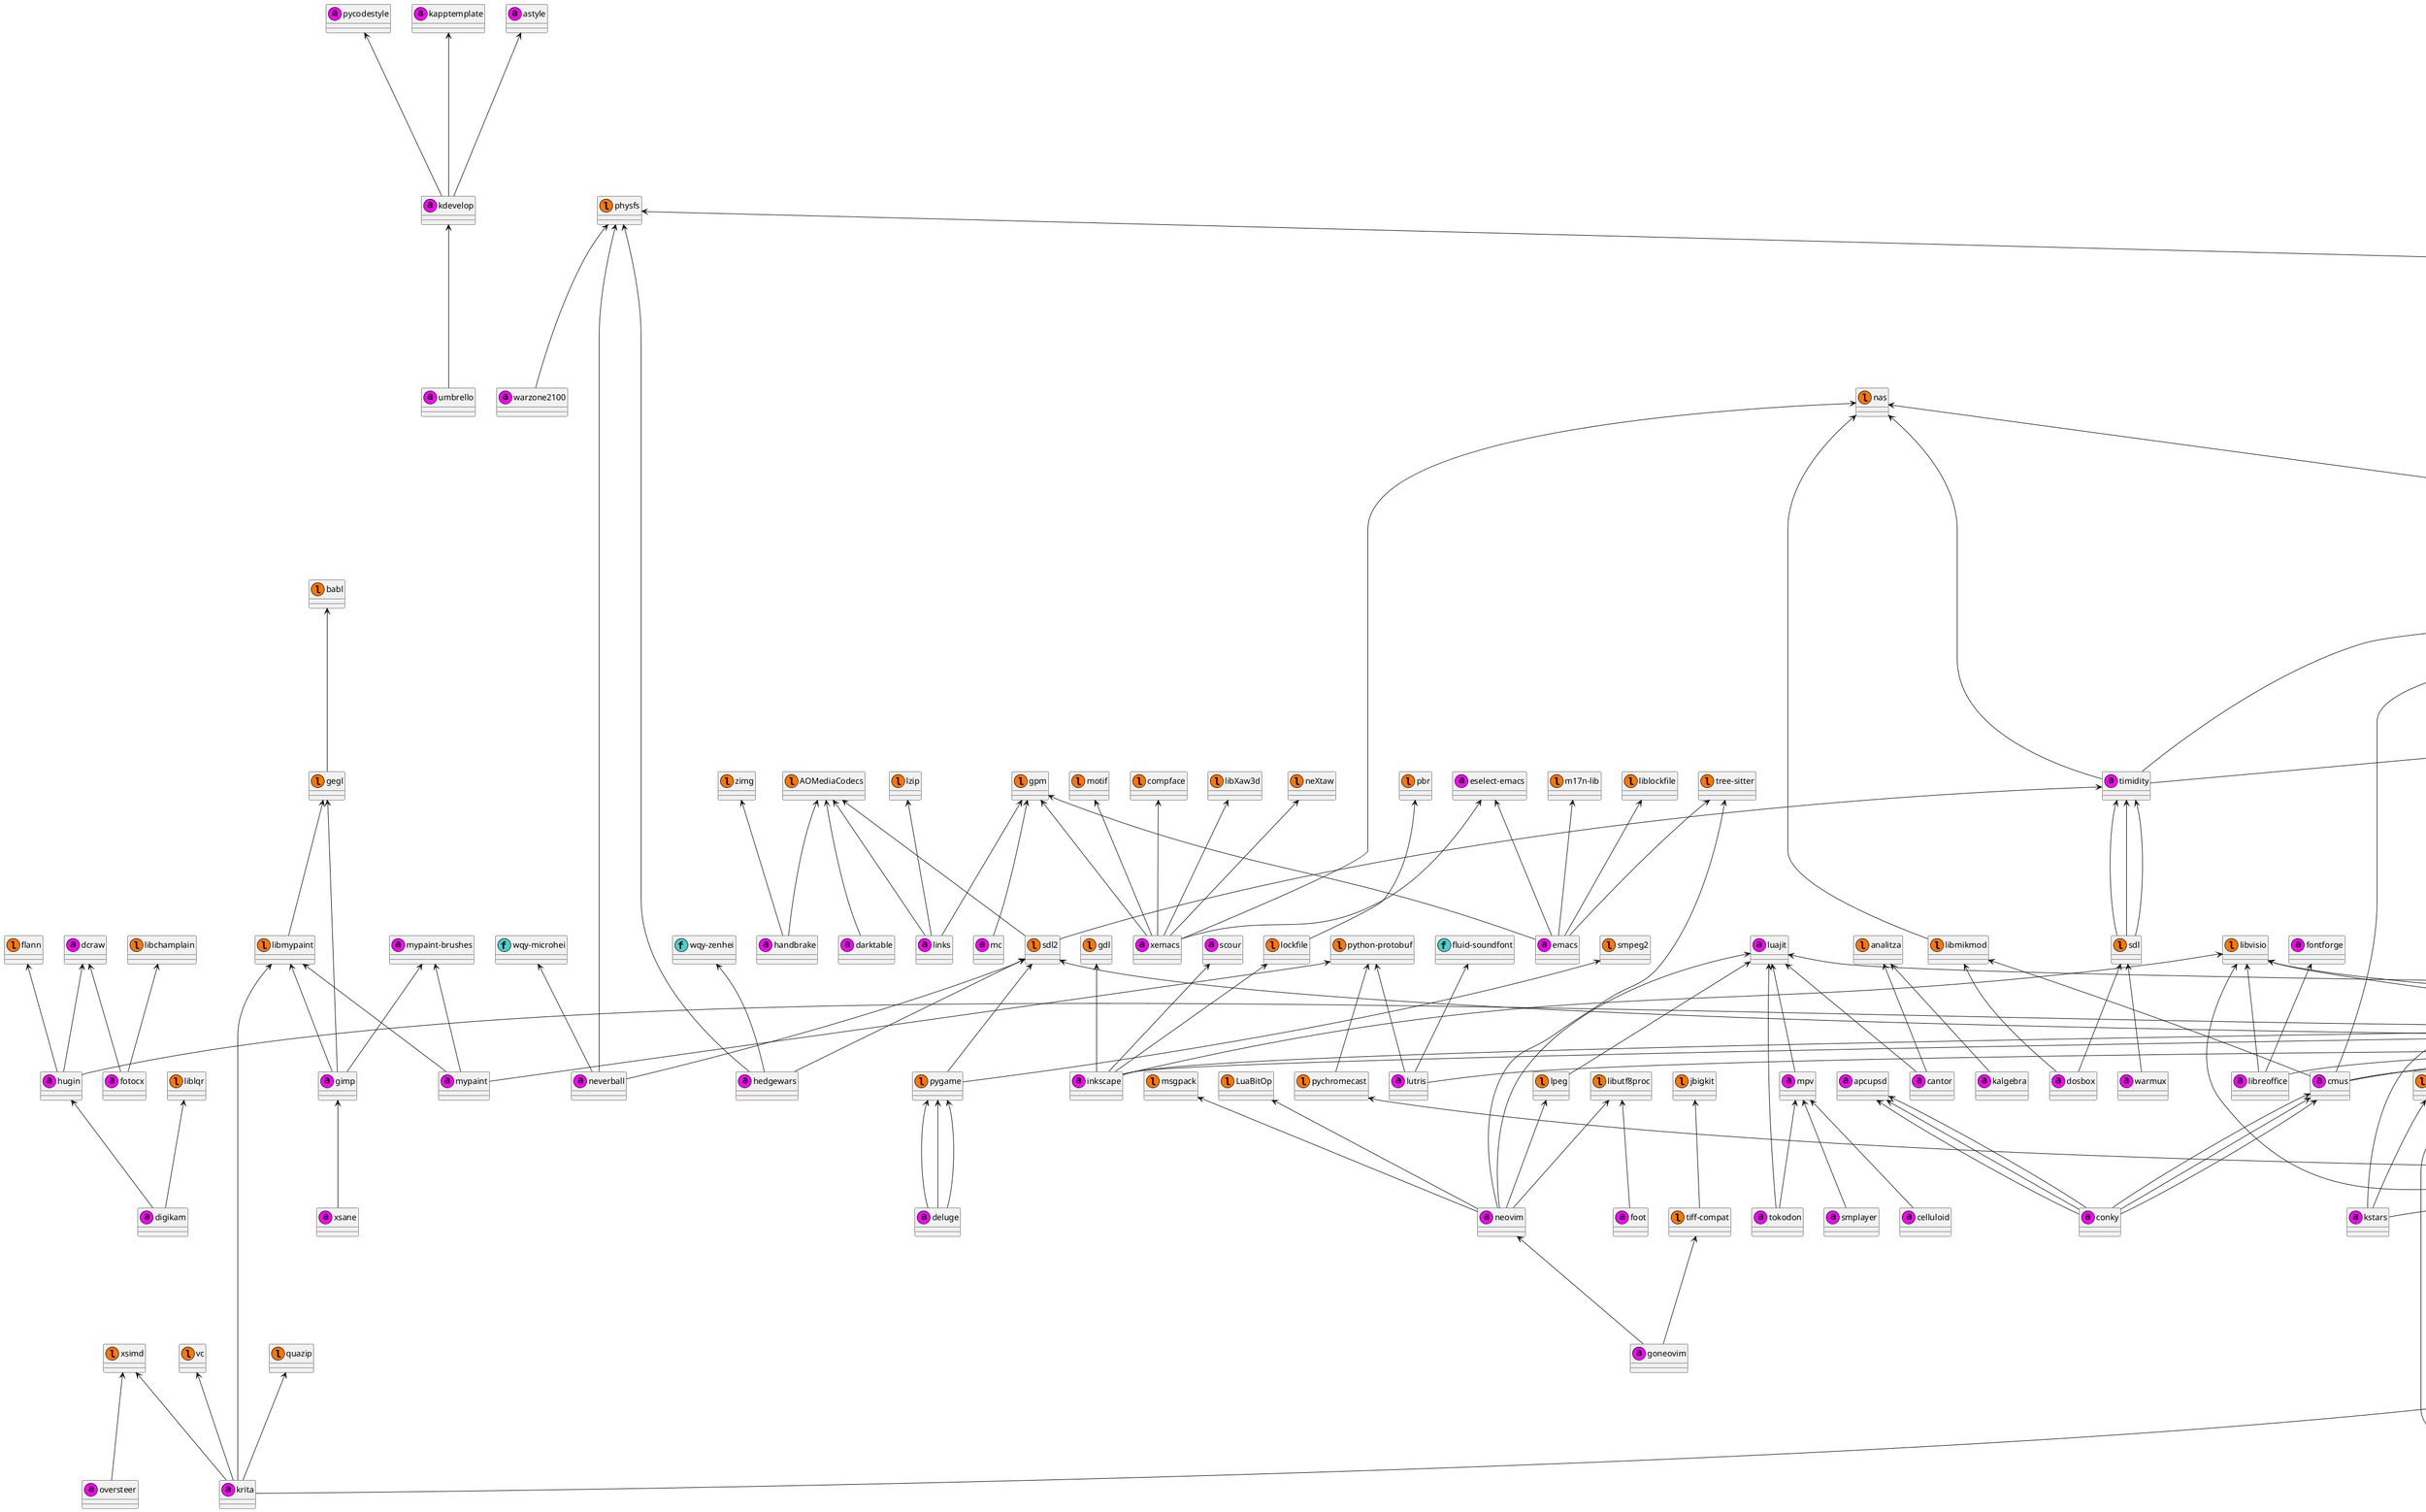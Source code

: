 @startuml

entity "loopup" as utils/loopup << (u,#4B0082) >> {

}
entity "cascadia-code" as fonts/cascadia-code << (f,#48D1CC) >> {

}
entity "fontawesome" as fonts/fontawesome << (f,#48D1CC) >> {

}
entity "font-cursor-misc" as fonts/font-cursor-misc << (f,#48D1CC) >> {

}
entity "inconsolata" as fonts/inconsolata << (f,#48D1CC) >> {

}
entity "inconsolata-hellenic" as fonts/inconsolata-hellenic << (f,#48D1CC) >> {

}
entity "jetbrains-mono" as fonts/jetbrains-mono << (f,#48D1CC) >> {

}
entity "noto-cjk" as fonts/noto-cjk << (f,#48D1CC) >> {

}
entity "noto-extra" as fonts/noto-extra << (f,#48D1CC) >> {

}
entity "roboto" as fonts/roboto << (f,#48D1CC) >> {

}
entity "robotomono" as fonts/robotomono << (f,#48D1CC) >> {

}
entity "robotoslab" as fonts/robotoslab << (f,#48D1CC) >> {

}
entity "stix-fonts" as fonts/stix-fonts << (f,#48D1CC) >> {

}
entity "texcm-ttf" as fonts/texcm-ttf << (f,#48D1CC) >> {

}
entity "wqy-zenhei" as fonts/wqy-zenhei << (f,#48D1CC) >> {

}
entity "wqy-microhei" as fonts/wqy-microhei << (f,#48D1CC) >> {

}
entity "fluid-soundfont" as fonts/fluid-soundfont << (f,#48D1CC) >> {

}
entity "analitza" as libs/analitza << (l,#FF7700) >> {

}
entity "AOMediaCodecs" as libs/AOMediaCodecs << (l,#FF7700) >> {

}
entity "argtable" as libs/argtable << (l,#FF7700) >> {

}
entity "asio" as libs/asio << (l,#FF7700) >> {

}
entity "aubio" as libs/aubio << (l,#FF7700) >> {

}
entity "babl" as libs/babl << (l,#FF7700) >> {

}
entity "beautifulsoup4" as libs/beautifulsoup4 << (l,#FF7700) >> {

}
entity "breeze-plymouth" as libs/breeze-plymouth << (l,#FF7700) >> {

}
entity "c-blosc" as libs/c-blosc << (l,#FF7700) >> {

}
entity "cfitsio" as libs/cfitsio << (l,#FF7700) >> {

}
entity "chrome-binary-plugins" as libs/chrome-binary-plugins << (l,#FF7700) >> {

}
entity "colorama" as libs/colorama << (l,#FF7700) >> {

}
entity "compface" as libs/compface << (l,#FF7700) >> {

}
entity "cpp-httplib" as libs/cpp-httplib << (l,#FF7700) >> {

}
entity "css-parser" as libs/css-parser << (l,#FF7700) >> {

}
entity "cssselect" as libs/cssselect << (l,#FF7700) >> {

}
entity "feedparser" as libs/feedparser << (l,#FF7700) >> {

}
entity "flann" as libs/flann << (l,#FF7700) >> {

}
entity "fltk" as libs/fltk << (l,#FF7700) >> {

}
entity "freeimage" as libs/freeimage << (l,#FF7700) >> {

}
entity "freeradius-client" as apps/freeradius-client << (a,#FF00FF) >> {

}
entity "ftgl" as libs/ftgl << (l,#FF7700) >> {

}
entity "game-music-emu" as libs/game-music-emu << (l,#FF7700) >> {

}
entity "gavl" as libs/gavl << (l,#FF7700) >> {

}
entity "girara" as libs/girara << (l,#FF7700) >> {

}
entity "gdl" as libs/gdl << (l,#FF7700) >> {

}
entity "gl2ps" as libs/gl2ps << (l,#FF7700) >> {

}
entity "glfw" as libs/glfw << (l,#FF7700) >> {

}
entity "gmime-2" as libs/gmime-2 << (l,#FF7700) >> {

}
entity "goocanvas" as libs/goocanvas << (l,#FF7700) >> {

}
entity "gpm" as libs/gpm << (l,#FF7700) >> {

}
entity "gst-plugins-v4l2" as libs/gst-plugins-v4l2 << (l,#FF7700) >> {

}
entity "gtksourceviewmm" as libs/gtksourceviewmm << (l,#FF7700) >> {

}
entity "gts" as libs/gts << (l,#FF7700) >> {

}
entity "gupnp-igd" as libs/gupnp-igd << (l,#FF7700) >> {

}
entity "hidapi" as libs/hidapi << (l,#FF7700) >> {

}
entity "id3lib" as libs/id3lib << (l,#FF7700) >> {

}
entity "iniparser" as libs/iniparser << (l,#FF7700) >> {

}
entity "intel-mediasdk" as libs/intel-mediasdk << (l,#FF7700) >> {

}
entity "IO-Tty" as libs/IO-Tty << (l,#FF7700) >> {

}
entity "jbigkit" as libs/jbigkit << (l,#FF7700) >> {

}
entity "ladspa-sdk" as libs/ladspa-sdk << (l,#FF7700) >> {

}
entity "lasi" as libs/lasi << (l,#FF7700) >> {

}
entity "leptonica" as libs/leptonica << (l,#FF7700) >> {

}
entity "lib3ds" as libs/lib3ds << (l,#FF7700) >> {

}
entity "libbs2b" as libs/libbs2b << (l,#FF7700) >> {

}
entity "libcerf" as libs/libcerf << (l,#FF7700) >> {

}
entity "libchamplain" as libs/libchamplain << (l,#FF7700) >> {

}
entity "libconfig" as libs/libconfig << (l,#FF7700) >> {

}
entity "libdiscid" as libs/libdiscid << (l,#FF7700) >> {

}
entity "libdispatch" as libs/libdispatch << (l,#FF7700) >> {

}
entity "libdvdcss" as libs/libdvdcss << (l,#FF7700) >> {

}
entity "libebur128" as libs/libebur128 << (l,#FF7700) >> {

}
entity "libemf" as libs/libemf << (l,#FF7700) >> {

}
entity "libfame" as libs/libfame << (l,#FF7700) >> {

}
entity "libgii" as libs/libgii << (l,#FF7700) >> {

}
entity "libglade" as libs/libglade << (l,#FF7700) >> {

}
entity "glpk" as libs/glpk << (l,#FF7700) >> {

}
entity "libharu" as libs/libharu << (l,#FF7700) >> {

}
entity "libircclient" as libs/libircclient << (l,#FF7700) >> {

}
entity "libktorrent" as libs/libktorrent << (l,#FF7700) >> {

}
entity "liblo" as libs/liblo << (l,#FF7700) >> {

}
entity "liblockfile" as libs/liblockfile << (l,#FF7700) >> {

}
entity "liblqr" as libs/liblqr << (l,#FF7700) >> {

}
entity "libmirage" as libs/libmirage << (l,#FF7700) >> {

}
entity "libmp4v2" as libs/libmp4v2 << (l,#FF7700) >> {

}
entity "libntlm" as libs/libntlm << (l,#FF7700) >> {

}
entity "libopenmpt" as libs/libopenmpt << (l,#FF7700) >> {

}
entity "libopusenc" as libs/libopusenc << (l,#FF7700) >> {

}
entity "libprojectm" as libs/libprojectm << (l,#FF7700) >> {

}
entity "libsfml" as libs/libsfml << (l,#FF7700) >> {

}
entity "libshout" as libs/libshout << (l,#FF7700) >> {

}
entity "libsidplay" as libs/libsidplay << (l,#FF7700) >> {

}
entity "libsidplayfp" as libs/libsidplayfp << (l,#FF7700) >> {

}
entity "libsoundtouch" as libs/libsoundtouch << (l,#FF7700) >> {

}
entity "libsrtp" as libs/libsrtp << (l,#FF7700) >> {

}
entity "libutf8proc" as libs/libutf8proc << (l,#FF7700) >> {

}
entity "libvisio" as libs/libvisio << (l,#FF7700) >> {

}
entity "libXaw3d" as libs/libXaw3d << (l,#FF7700) >> {

}
entity "libxdg-basedir" as libs/libxdg-basedir << (l,#FF7700) >> {

}
entity "libzen" as libs/libzen << (l,#FF7700) >> {

}
entity "log4cplus" as libs/log4cplus << (l,#FF7700) >> {

}
entity "lrzsz" as libs/lrzsz << (l,#FF7700) >> {

}
entity "lttng-ust-2_12" as libs/lttng-ust-2_12 << (l,#FF7700) >> {

}
entity "LuaBitOp" as libs/LuaBitOp << (l,#FF7700) >> {

}
entity "lv2" as libs/lv2 << (l,#FF7700) >> {

}
entity "lzip" as libs/lzip << (l,#FF7700) >> {

}
entity "m17n-lib" as libs/m17n-lib << (l,#FF7700) >> {

}
entity "mac" as libs/mac << (l,#FF7700) >> {

}
entity "mathjax" as libs/mathjax << (l,#FF7700) >> {

}
entity "mbedtls" as libs/mbedtls << (l,#FF7700) >> {

}
entity "motif" as libs/motif << (l,#FF7700) >> {

}
entity "msgpack" as libs/msgpack << (l,#FF7700) >> {

}
entity "mxml" as libs/mxml << (l,#FF7700) >> {

}
entity "nas" as libs/nas << (l,#FF7700) >> {

}
entity "Net-SNMP" as libs/Net-SNMP << (l,#FF7700) >> {

}
entity "netifaces" as libs/netifaces << (l,#FF7700) >> {

}
entity "neXtaw" as libs/neXtaw << (l,#FF7700) >> {

}
entity "nlohmann_json" as libs/nlohmann_json << (l,#FF7700) >> {

}
entity "oniguruma" as libs/oniguruma << (l,#FF7700) >> {

}
entity "ossp-uuid" as libs/ossp-uuid << (l,#FF7700) >> {

}
entity "pbr" as libs/pbr << (l,#FF7700) >> {

}
entity "perl-Tk" as libs/perl-Tk << (l,#FF7700) >> {

}
entity "physfs" as libs/physfs << (l,#FF7700) >> {

}
entity "plotutils" as libs/plotutils << (l,#FF7700) >> {

}
entity "portsmf" as libs/portsmf << (l,#FF7700) >> {

}
entity "ptex" as libs/ptex << (l,#FF7700) >> {

}
entity "pynacl" as libs/pynacl << (l,#FF7700) >> {

}
entity "pyproject-hooks" as libs/pyproject-hooks << (l,#FF7700) >> {

}
entity "python-msgpack" as libs/python-msgpack << (l,#FF7700) >> {

}
entity "python-protobuf" as libs/python-protobuf << (l,#FF7700) >> {

}
entity "qcustomplot" as libs/qcustomplot << (l,#FF7700) >> {

}
entity "qscintilla" as libs/qscintilla << (l,#FF7700) >> {

}
entity "qtpy" as libs/qtpy << (l,#FF7700) >> {

}
entity "quazip" as libs/quazip << (l,#FF7700) >> {

}
entity "qxlsx" as libs/qxlsx << (l,#FF7700) >> {

}
entity "random2" as libs/random2 << (l,#FF7700) >> {

}
entity "rapidjson" as libs/rapidjson << (l,#FF7700) >> {

}
entity "regex" as libs/regex << (l,#FF7700) >> {

}
entity "reportlab" as libs/reportlab << (l,#FF7700) >> {

}
entity "rnnoise" as apps/rnnoise << (a,#FF00FF) >> {

}
entity "rtaudio" as libs/rtaudio << (l,#FF7700) >> {

}
entity "rtmidi" as libs/rtmidi << (l,#FF7700) >> {

}
entity "send2trash" as libs/send2trash << (l,#FF7700) >> {

}
entity "serd" as libs/serd << (l,#FF7700) >> {

}
entity "sgml-common" as libs/sgml-common << (l,#FF7700) >> {

}
entity "smpeg" as libs/smpeg << (l,#FF7700) >> {

}
entity "smpeg2" as libs/smpeg2 << (l,#FF7700) >> {

}
entity "Text-CSV" as libs/Text-CSV << (l,#FF7700) >> {

}
entity "tinyxml2" as libs/tinyxml2 << (l,#FF7700) >> {

}
entity "tree-sitter" as libs/tree-sitter << (l,#FF7700) >> {

}
entity "typing-extensions" as libs/typing-extensions << (l,#FF7700) >> {

}
entity "udis86" as libs/udis86 << (l,#FF7700) >> {

}
entity "uriparser" as libs/uriparser << (l,#FF7700) >> {

}
entity "uthash" as libs/uthash << (l,#FF7700) >> {

}
entity "utfcpp" as libs/utfcpp << (l,#FF7700) >> {

}
entity "vamp-plugin-sdk" as libs/vamp-plugin-sdk << (l,#FF7700) >> {

}
entity "vc" as libs/vc << (l,#FF7700) >> {

}
entity "vdf" as libs/vdf << (l,#FF7700) >> {

}
entity "websocketpp" as libs/websocketpp << (l,#FF7700) >> {

}
entity "wxGTK" as libs/wxGTK << (l,#FF7700) >> {

}
entity "wxGTK-3_0-gtk3" as libs/wxGTK-3_0-gtk3 << (l,#FF7700) >> {

}
entity "xsimd" as libs/xsimd << (l,#FF7700) >> {

}
entity "zimg" as libs/zimg << (l,#FF7700) >> {

}
entity "zita-convolver" as libs/zita-convolver << (l,#FF7700) >> {

}
entity "zstandard" as libs/zstandard << (l,#FF7700) >> {

}
entity "alacritty" as apps/alacritty << (a,#FF00FF) >> {

}
entity "alligator" as apps/alligator << (a,#FF00FF) >> {

}
entity "amberol" as apps/amberol << (a,#FF00FF) >> {

}
entity "android-tools" as apps/android-tools << (a,#FF00FF) >> {

}
entity "ant" as apps/ant << (a,#FF00FF) >> {

}
entity "astyle" as apps/astyle << (a,#FF00FF) >> {

}
entity "apcupsd" as apps/apcupsd << (a,#FF00FF) >> {

}
entity "argouml" as apps/argouml << (a,#FF00FF) >> {

}
entity "argyllcms" as apps/argyllcms << (a,#FF00FF) >> {

}
entity "atop" as apps/atop << (a,#FF00FF) >> {

}
entity "b5i2iso" as apps/b5i2iso << (a,#FF00FF) >> {

}
entity "badwolf" as apps/badwolf << (a,#FF00FF) >> {

}
entity "bashtop" as apps/bashtop << (a,#FF00FF) >> {

}
entity "bchunk" as apps/bchunk << (a,#FF00FF) >> {

}
entity "billardgl" as apps/billardgl << (a,#FF00FF) >> {

}
entity "bind-tools" as apps/bind-tools << (a,#FF00FF) >> {

}
entity "bin2iso" as apps/bin2iso << (a,#FF00FF) >> {

}
entity "bleachbit" as apps/bleachbit << (a,#FF00FF) >> {

}
entity "bluefish" as apps/bluefish << (a,#FF00FF) >> {

}
entity "bottom" as apps/bottom << (a,#FF00FF) >> {

}
entity "brasero" as apps/brasero << (a,#FF00FF) >> {

}
entity "brave" as apps/brave << (a,#FF00FF) >> {

}
entity "brother-dcp1610w-bin" as apps/brother-dcp1610w-bin << (a,#FF00FF) >> {

}
entity "brother-scan4-bin" as apps/brother-scan4-bin << (a,#FF00FF) >> {

}
entity "cartridges" as apps/cartridges << (a,#FF00FF) >> {

}
entity "ccd2iso" as apps/ccd2iso << (a,#FF00FF) >> {

}
entity "celestia" as apps/celestia << (a,#FF00FF) >> {

}
entity "clamav" as apps/clamav << (a,#FF00FF) >> {

}
entity "cmatrix" as apps/cmatrix << (a,#FF00FF) >> {

}
entity "colord-kde" as apps/colord-kde << (a,#FF00FF) >> {

}
entity "converseen" as apps/converseen << (a,#FF00FF) >> {

}
entity "cool-retro-term" as apps/cool-retro-term << (a,#FF00FF) >> {

}
entity "coquillo" as apps/coquillo << (a,#FF00FF) >> {

}
entity "cuetools" as apps/cuetools << (a,#FF00FF) >> {

}
entity "curses-hexedit" as apps/curses-hexedit << (a,#FF00FF) >> {

}
entity "dcraw" as apps/dcraw << (a,#FF00FF) >> {

}
entity "designer" as apps/designer << (a,#FF00FF) >> {

}
entity "diffpdf" as apps/diffpdf << (a,#FF00FF) >> {

}
entity "diffuse" as apps/diffuse << (a,#FF00FF) >> {

}
entity "distrobox" as apps/distrobox << (a,#FF00FF) >> {

}
entity "dolphin-plugins-git" as apps/dolphin-plugins-git << (a,#FF00FF) >> {

}
entity "dotnet-common" as apps/dotnet-common << (a,#FF00FF) >> {

}
entity "dotnet-runtime-nugets-8" as apps/dotnet-runtime-nugets-8 << (a,#FF00FF) >> {

}
entity "drawio-desktop-bin" as apps/drawio-desktop-bin << (a,#FF00FF) >> {

}
entity "dtach" as apps/dtach << (a,#FF00FF) >> {

}
entity "dvdauthor" as apps/dvdauthor << (a,#FF00FF) >> {

}
entity "edid-tools" as apps/edid-tools << (a,#FF00FF) >> {

}
entity "elisa" as apps/elisa << (a,#FF00FF) >> {

}
entity "Email-Outlook-Message" as apps/Email-Outlook-Message << (a,#FF00FF) >> {

}
entity "erlang" as apps/erlang << (a,#FF00FF) >> {

}
entity "epiphany" as apps/epiphany << (a,#FF00FF) >> {

}
entity "epson-inkjet-printer-escpr" as apps/epson-inkjet-printer-escpr << (a,#FF00FF) >> {

}
entity "epstool" as apps/epstool << (a,#FF00FF) >> {

}
entity "eselect-emacs" as apps/eselect-emacs << (a,#FF00FF) >> {

}
entity "ext4magic" as apps/ext4magic << (a,#FF00FF) >> {

}
entity "extundelete" as apps/extundelete << (a,#FF00FF) >> {

}
entity "ffmpeg-chromium" as libs/ffmpeg-chromium << (l,#FF7700) >> {

}
entity "ffmpegthumbs" as apps/ffmpegthumbs << (a,#FF00FF) >> {

}
entity "fig2dev" as apps/fig2dev << (a,#FF00FF) >> {

}
entity "filelight" as apps/filelight << (a,#FF00FF) >> {

}
entity "firejail" as apps/firejail << (a,#FF00FF) >> {

}
entity "fish" as apps/fish << (a,#FF00FF) >> {

}
entity "flam3" as apps/flam3 << (a,#FF00FF) >> {

}
entity "flameshot" as apps/flameshot << (a,#FF00FF) >> {

}
entity "foliate" as apps/foliate << (a,#FF00FF) >> {

}
entity "fontforge" as apps/fontforge << (a,#FF00FF) >> {

}
entity "foobillard" as apps/foobillard << (a,#FF00FF) >> {

}
entity "fooyin" as apps/fooyin << (a,#FF00FF) >> {

}
entity "fpc" as apps/fpc << (a,#FF00FF) >> {

}
entity "fping" as apps/fping << (a,#FF00FF) >> {

}
entity "fraqtive" as apps/fraqtive << (a,#FF00FF) >> {

}
entity "freeoffice" as apps/freeoffice << (a,#FF00FF) >> {

}
entity "galaxy" as apps/galaxy << (a,#FF00FF) >> {

}
entity "gaupol" as apps/gaupol << (a,#FF00FF) >> {

}
entity "geany" as apps/geany << (a,#FF00FF) >> {

}
entity "geeqie" as apps/geeqie << (a,#FF00FF) >> {

}
entity "ghostwriter" as apps/ghostwriter << (a,#FF00FF) >> {

}
entity "gitkraken" as apps/gitkraken << (a,#FF00FF) >> {

}
entity "gmtp" as apps/gmtp << (a,#FF00FF) >> {

}
entity "gnofract4d" as apps/gnofract4d << (a,#FF00FF) >> {

}
entity "gnome-shell-frippery" as apps/gnome-shell-frippery << (a,#FF00FF) >> {

}
entity "gnome-tweaks" as apps/gnome-tweaks << (a,#FF00FF) >> {

}
entity "gnumeric" as apps/gnumeric << (a,#FF00FF) >> {

}
entity "go" as apps/go << (a,#FF00FF) >> {

}
entity "google-chrome" as apps/google-chrome << (a,#FF00FF) >> {

}
entity "grub-btrfs" as apps/grub-btrfs << (a,#FF00FF) >> {

}
entity "gsmartcontrol" as apps/gsmartcontrol << (a,#FF00FF) >> {

}
entity "gtk-sunlight" as apps/gtk-sunlight << (a,#FF00FF) >> {

}
entity "gtkspell" as apps/gtkspell << (a,#FF00FF) >> {

}
entity "guvcview" as apps/guvcview << (a,#FF00FF) >> {

}
entity "hardinfo" as apps/hardinfo << (a,#FF00FF) >> {

}
entity "hddtemp" as apps/hddtemp << (a,#FF00FF) >> {

}
entity "htop" as apps/htop << (a,#FF00FF) >> {

}
entity "httrack" as apps/httrack << (a,#FF00FF) >> {

}
entity "hwinfo" as apps/hwinfo << (a,#FF00FF) >> {

}
entity "iat" as apps/iat << (a,#FF00FF) >> {

}
entity "i2c-tools" as apps/i2c-tools << (a,#FF00FF) >> {

}
entity "icoutils" as apps/icoutils << (a,#FF00FF) >> {

}
entity "imwheel" as apps/imwheel << (a,#FF00FF) >> {

}
entity "iptraf-ng" as apps/iptraf-ng << (a,#FF00FF) >> {

}
entity "joe" as apps/joe << (a,#FF00FF) >> {

}
entity "kapptemplate" as apps/kapptemplate << (a,#FF00FF) >> {

}
entity "kate" as apps/kate << (a,#FF00FF) >> {

}
entity "kcharselect" as apps/kcharselect << (a,#FF00FF) >> {

}
entity "kchmviewer" as apps/kchmviewer << (a,#FF00FF) >> {

}
entity "kcolorchooser" as apps/kcolorchooser << (a,#FF00FF) >> {

}
entity "kdiff3" as apps/kdiff3 << (a,#FF00FF) >> {

}
entity "kdocker" as apps/kdocker << (a,#FF00FF) >> {

}
entity "keepassxc" as apps/keepassxc << (a,#FF00FF) >> {

}
entity "kgpg" as apps/kgpg << (a,#FF00FF) >> {

}
entity "khronos" as apps/khronos << (a,#FF00FF) >> {

}
entity "kimagemapeditor" as apps/kimagemapeditor << (a,#FF00FF) >> {

}
entity "kompare" as apps/kompare << (a,#FF00FF) >> {

}
entity "konqueror" as apps/konqueror << (a,#FF00FF) >> {

}
entity "kooha" as apps/kooha << (a,#FF00FF) >> {

}
entity "kookbook" as apps/kookbook << (a,#FF00FF) >> {

}
entity "krfb" as apps/krfb << (a,#FF00FF) >> {

}
entity "krecorder" as apps/krecorder << (a,#FF00FF) >> {

}
entity "kruler" as apps/kruler << (a,#FF00FF) >> {

}
entity "krusader" as apps/krusader << (a,#FF00FF) >> {

}
entity "ksnip" as apps/ksnip << (a,#FF00FF) >> {

}
entity "kvantum" as apps/kvantum << (a,#FF00FF) >> {

}
entity "leocad" as apps/leocad << (a,#FF00FF) >> {

}
entity "qalculate-gtk" as apps/qalculate-gtk << (a,#FF00FF) >> {

}
entity "qalculate-qt" as apps/qalculate-qt << (a,#FF00FF) >> {

}
entity "librecad" as apps/librecad << (a,#FF00FF) >> {

}
entity "linuxtv-utils" as apps/linuxtv-utils << (a,#FF00FF) >> {

}
entity "lshw" as apps/lshw << (a,#FF00FF) >> {

}
entity "luajit" as apps/luajit << (a,#FF00FF) >> {

}
entity "ly" as apps/ly << (a,#FF00FF) >> {

}
entity "mandelbulber" as apps/mandelbulber << (a,#FF00FF) >> {

}
entity "mangohud" as apps/mangohud << (a,#FF00FF) >> {

}
entity "marble" as apps/marble << (a,#FF00FF) >> {

}
entity "meld" as apps/meld << (a,#FF00FF) >> {

}
entity "minidlna" as apps/minidlna << (a,#FF00FF) >> {

}
entity "mono" as apps/mono << (a,#FF00FF) >> {

}
entity "mypaint-brushes" as apps/mypaint-brushes << (a,#FF00FF) >> {

}
entity "ncdu" as apps/ncdu << (a,#FF00FF) >> {

}
entity "nethogs" as apps/nethogs << (a,#FF00FF) >> {

}
entity "netkit-fingerd" as apps/netkit-fingerd << (a,#FF00FF) >> {

}
entity "nmap" as apps/nmap << (a,#FF00FF) >> {

}
entity "nmon" as apps/nmon << (a,#FF00FF) >> {

}
entity "nnn" as apps/nnn << (a,#FF00FF) >> {

}
entity "nordvpn" as apps/nordvpn << (a,#FF00FF) >> {

}
entity "nrg2iso" as apps/nrg2iso << (a,#FF00FF) >> {

}
entity "nx" as apps/nx << (a,#FF00FF) >> {

}
entity "otter" as apps/otter << (a,#FF00FF) >> {

}
entity "pandoc" as apps/pandoc << (a,#FF00FF) >> {

}
entity "pdfarranger" as apps/pdfarranger << (a,#FF00FF) >> {

}
entity "pdftk" as apps/pdftk << (a,#FF00FF) >> {

}
entity "peek" as apps/peek << (a,#FF00FF) >> {

}
entity "piper" as apps/piper << (a,#FF00FF) >> {

}
entity "plasma-sdk" as apps/plasma-sdk << (a,#FF00FF) >> {

}
entity "podofo" as apps/podofo << (a,#FF00FF) >> {

}
entity "popcorntime" as apps/popcorntime << (a,#FF00FF) >> {

}
entity "polari" as apps/polari << (a,#FF00FF) >> {

}
entity "powerpanel" as apps/powerpanel << (a,#FF00FF) >> {

}
entity "proton-ge-custom-bin" as apps/proton-ge-custom-bin << (a,#FF00FF) >> {

}
entity "pulseaudio-qt" as apps/pulseaudio-qt << (a,#FF00FF) >> {

}
entity "putty" as apps/putty << (a,#FF00FF) >> {

}
entity "pycodestyle" as apps/pycodestyle << (a,#FF00FF) >> {

}
entity "qbittorrent" as apps/qbittorrent << (a,#FF00FF) >> {

}
entity "qmplay2" as apps/qmplay2 << (a,#FF00FF) >> {

}
entity "qt5ct" as apps/qt5ct << (a,#FF00FF) >> {

}
entity "qt6ct" as apps/qt6ct << (a,#FF00FF) >> {

}
entity "quassel" as apps/quassel << (a,#FF00FF) >> {

}
entity "qhexedit2" as apps/qhexedit2 << (a,#FF00FF) >> {

}
entity "qjackctl" as apps/qjackctl << (a,#FF00FF) >> {

}
entity "qjoypad" as apps/qjoypad << (a,#FF00FF) >> {

}
entity "qview" as apps/qview << (a,#FF00FF) >> {

}
entity "rawtherapee" as apps/rawtherapee << (a,#FF00FF) >> {

}
entity "redshift" as apps/redshift << (a,#FF00FF) >> {

}
entity "rhino" as apps/rhino << (a,#FF00FF) >> {

}
entity "rssguard" as apps/rssguard << (a,#FF00FF) >> {

}
entity "rofi" as apps/rofi << (a,#FF00FF) >> {

}
entity "scapy" as apps/scapy << (a,#FF00FF) >> {

}
entity "scour" as apps/scour << (a,#FF00FF) >> {

}
entity "simple-scan" as apps/simple-scan << (a,#FF00FF) >> {

}
entity "simplescreenrecorder" as apps/simplescreenrecorder << (a,#FF00FF) >> {

}
entity "skypeforlinux" as apps/skypeforlinux << (a,#FF00FF) >> {

}
entity "snapper-gui" as apps/snapper-gui << (a,#FF00FF) >> {

}
entity "sndio" as apps/sndio << (a,#FF00FF) >> {

}
entity "solaar" as apps/solaar << (a,#FF00FF) >> {

}
entity "spacenavd" as apps/spacenavd << (a,#FF00FF) >> {

}
entity "subtitlecomposer" as apps/subtitlecomposer << (a,#FF00FF) >> {

}
entity "sqlcipher" as apps/sqlcipher << (a,#FF00FF) >> {

}
entity "supercollider" as apps/supercollider << (a,#FF00FF) >> {

}
entity "tcsh" as apps/tcsh << (a,#FF00FF) >> {

}
entity "timeshift" as apps/timeshift << (a,#FF00FF) >> {

}
entity "tophat" as apps/tophat << (a,#FF00FF) >> {

}
entity "tree" as apps/tree << (a,#FF00FF) >> {

}
entity "shortwave" as apps/shortwave << (a,#FF00FF) >> {

}
entity "st" as apps/st << (a,#FF00FF) >> {

}
entity "sweeper" as apps/sweeper << (a,#FF00FF) >> {

}
entity "systemdgenie" as apps/systemdgenie << (a,#FF00FF) >> {

}
entity "testdisk" as apps/testdisk << (a,#FF00FF) >> {

}
entity "tk" as apps/tk << (a,#FF00FF) >> {

}
entity "tmux" as apps/tmux << (a,#FF00FF) >> {

}
entity "ttaenc" as apps/ttaenc << (a,#FF00FF) >> {

}
entity "twolame" as apps/twolame << (a,#FF00FF) >> {

}
entity "ufw" as apps/ufw << (a,#FF00FF) >> {

}
entity "ulauncher" as apps/ulauncher << (a,#FF00FF) >> {

}
entity "usb_modeswitch" as apps/usb_modeswitch << (a,#FF00FF) >> {

}
entity "usbmuxd" as apps/usbmuxd << (a,#FF00FF) >> {

}
entity "vcdimager" as apps/vcdimager << (a,#FF00FF) >> {

}
entity "vesktop" as apps/vesktop << (a,#FF00FF) >> {

}
entity "video-trimmer" as apps/video-trimmer << (a,#FF00FF) >> {

}
entity "vscodium" as apps/vscodium << (a,#FF00FF) >> {

}
entity "w_scan" as apps/w_scan << (a,#FF00FF) >> {

}
entity "wacomtablet" as apps/wacomtablet << (a,#FF00FF) >> {

}
entity "warp" as apps/warp << (a,#FF00FF) >> {

}
entity "wavemon" as apps/wavemon << (a,#FF00FF) >> {

}
entity "weechat" as apps/weechat << (a,#FF00FF) >> {

}
entity "wireshark" as apps/wireshark << (a,#FF00FF) >> {

}
entity "worker" as apps/worker << (a,#FF00FF) >> {

}
entity "xaos" as apps/xaos << (a,#FF00FF) >> {

}
entity "xli" as apps/xli << (a,#FF00FF) >> {

}
entity "xmahjongg" as apps/xmahjongg << (a,#FF00FF) >> {

}
entity "xpad" as apps/xpad << (a,#FF00FF) >> {

}
entity "xsensors" as apps/xsensors << (a,#FF00FF) >> {

}
entity "zsh" as apps/zsh << (a,#FF00FF) >> {

}
entity "build" as libs/build << (l,#FF7700) >> {

}
entity "cachecontrol" as libs/cachecontrol << (l,#FF7700) >> {

}
entity "cmt-plugins" as libs/cmt-plugins << (l,#FF7700) >> {

}
entity "dssi" as libs/dssi << (l,#FF7700) >> {

}
entity "dumb" as libs/dumb << (l,#FF7700) >> {

}
entity "gst-plugins-srtp" as libs/gst-plugins-srtp << (l,#FF7700) >> {

}
entity "hid" as libs/hid << (l,#FF7700) >> {

}
entity "libao" as libs/libao << (l,#FF7700) >> {

}
entity "libcaca" as libs/libcaca << (l,#FF7700) >> {

}
entity "libgnomecanvas" as libs/libgnomecanvas << (l,#FF7700) >> {

}
entity "liblrdf" as libs/liblrdf << (l,#FF7700) >> {

}
entity "libmediainfo" as libs/libmediainfo << (l,#FF7700) >> {

}
entity "libmikmod" as libs/libmikmod << (l,#FF7700) >> {

}
entity "libnice" as libs/libnice << (l,#FF7700) >> {

}
entity "libspnav" as libs/libspnav << (l,#FF7700) >> {

}
entity "tiff-compat" as libs/tiff-compat << (l,#FF7700) >> {

}
entity "lockfile" as libs/lockfile << (l,#FF7700) >> {

}
entity "lpeg" as libs/lpeg << (l,#FF7700) >> {

}
entity "pgi" as libs/pgi << (l,#FF7700) >> {

}
entity "pychromecast" as libs/pychromecast << (l,#FF7700) >> {

}
entity "pysol-cards" as libs/pysol-cards << (l,#FF7700) >> {

}
entity "rubberband" as libs/rubberband << (l,#FF7700) >> {

}
entity "sord" as libs/sord << (l,#FF7700) >> {

}
entity "tbb" as libs/tbb << (l,#FF7700) >> {

}
entity "twisted" as libs/twisted << (l,#FF7700) >> {

}
entity "xine-lib" as libs/xine-lib << (l,#FF7700) >> {

}
entity "amarok" as apps/amarok << (a,#FF00FF) >> {

}
entity "cairo-clock" as apps/cairo-clock << (a,#FF00FF) >> {

}
entity "cairo-dock" as apps/cairo-dock << (a,#FF00FF) >> {

}
entity "cava" as apps/cava << (a,#FF00FF) >> {

}
entity "cdemu" as apps/cdemu << (a,#FF00FF) >> {

}
entity "cdemu" as layerbase/cdemu << (λ,#98FB98) >> {

}
entity "cdrdao" as apps/cdrdao << (a,#FF00FF) >> {

}
entity "chemtool" as apps/chemtool << (a,#FF00FF) >> {

}
entity "clementine" as apps/clementine << (a,#FF00FF) >> {

}
entity "cpu-x" as apps/cpu-x << (a,#FF00FF) >> {

}
entity "cutecom" as apps/cutecom << (a,#FF00FF) >> {

}
entity "darktable" as apps/darktable << (a,#FF00FF) >> {

}
entity "deadbeef" as apps/deadbeef << (a,#FF00FF) >> {

}
entity "delve" as apps/delve << (a,#FF00FF) >> {

}
entity "dia" as apps/dia << (a,#FF00FF) >> {

}
entity "diff-pdf" as apps/diff-pdf << (a,#FF00FF) >> {

}
entity "docker-tools" as apps/docker-tools << (a,#FF00FF) >> {

}
entity "dotnet-sdk-6" as apps/dotnet-sdk-6 << (a,#FF00FF) >> {

}
entity "dotnet-sdk-8" as apps/dotnet-sdk-8 << (a,#FF00FF) >> {

}
entity "easytag" as apps/easytag << (a,#FF00FF) >> {

}
entity "emacs" as apps/emacs << (a,#FF00FF) >> {

}
entity "extreme-tuxracer" as apps/extreme-tuxracer << (a,#FF00FF) >> {

}
entity "filezilla" as apps/filezilla << (a,#FF00FF) >> {

}
entity "foot" as apps/foot << (a,#FF00FF) >> {

}
entity "gftp" as apps/gftp << (a,#FF00FF) >> {

}
entity "ghostty" as apps/ghostty << (a,#FF00FF) >> {

}
entity "gkrellm" as apps/gkrellm << (a,#FF00FF) >> {

}
entity "gnome-games" as apps/gnome-games << (a,#FF00FF) >> {

}
entity "gnuchess" as apps/gnuchess << (a,#FF00FF) >> {

}
entity "gopls" as apps/gopls << (a,#FF00FF) >> {

}
entity "goverlay" as apps/goverlay << (a,#FF00FF) >> {

}
entity "handbrake" as apps/handbrake << (a,#FF00FF) >> {

}
entity "hexchat" as apps/hexchat << (a,#FF00FF) >> {

}
entity "isomaster" as apps/isomaster << (a,#FF00FF) >> {

}
entity "kalgebra" as apps/kalgebra << (a,#FF00FF) >> {

}
entity "kget" as apps/kget << (a,#FF00FF) >> {

}
entity "kid3" as apps/kid3 << (a,#FF00FF) >> {

}
entity "krename" as apps/krename << (a,#FF00FF) >> {

}
entity "ktorrent" as apps/ktorrent << (a,#FF00FF) >> {

}
entity "kwave" as apps/kwave << (a,#FF00FF) >> {

}
entity "kweather" as apps/kweather << (a,#FF00FF) >> {

}
entity "lash" as apps/lash << (a,#FF00FF) >> {

}
entity "links" as apps/links << (a,#FF00FF) >> {

}
entity "linux-wbfs-manager" as apps/linux-wbfs-manager << (a,#FF00FF) >> {

}
entity "lutris" as apps/lutris << (a,#FF00FF) >> {

}
entity "mc" as apps/mc << (a,#FF00FF) >> {

}
entity "milkytracker" as apps/milkytracker << (a,#FF00FF) >> {

}
entity "minicom" as apps/minicom << (a,#FF00FF) >> {

}
entity "mirage2iso" as apps/mirage2iso << (a,#FF00FF) >> {

}
entity "mkvtoolnix" as apps/mkvtoolnix << (a,#FF00FF) >> {

}
entity "mosh" as apps/mosh << (a,#FF00FF) >> {

}
entity "mpv" as apps/mpv << (a,#FF00FF) >> {

}
entity "musescore" as apps/musescore << (a,#FF00FF) >> {

}
entity "net-snmp" as apps/net-snmp << (a,#FF00FF) >> {

}
entity "nwipe" as apps/nwipe << (a,#FF00FF) >> {

}
entity "obs-studio" as apps/obs-studio << (a,#FF00FF) >> {

}
entity "oh-my-posh" as apps/oh-my-posh << (a,#FF00FF) >> {

}
entity "okteta" as apps/okteta << (a,#FF00FF) >> {

}
entity "openjade" as apps/openjade << (a,#FF00FF) >> {

}
entity "openrgb" as apps/openrgb << (a,#FF00FF) >> {

}
entity "opera" as apps/opera << (a,#FF00FF) >> {

}
entity "oversteer" as apps/oversteer << (a,#FF00FF) >> {

}
entity "p7zip-ui" as apps/p7zip-ui << (a,#FF00FF) >> {

}
entity "pcem" as apps/pcem << (a,#FF00FF) >> {

}
entity "picom" as apps/picom << (a,#FF00FF) >> {

}
entity "pip" as apps/pip << (a,#FF00FF) >> {

}
entity "plymouth-kcm" as apps/plymouth-kcm << (a,#FF00FF) >> {

}
entity "postgresql" as apps/postgresql << (a,#FF00FF) >> {

}
entity "pstoedit" as apps/pstoedit << (a,#FF00FF) >> {

}
entity "qcad" as apps/qcad << (a,#FF00FF) >> {

}
entity "qdevicemonitor" as apps/qdevicemonitor << (a,#FF00FF) >> {

}
entity "qmmp" as apps/qmmp << (a,#FF00FF) >> {

}
entity "qtox" as apps/qtox << (a,#FF00FF) >> {

}
entity "qutebrowser" as apps/qutebrowser << (a,#FF00FF) >> {

}
entity "regexxer" as apps/regexxer << (a,#FF00FF) >> {

}
entity "remmina" as apps/remmina << (a,#FF00FF) >> {

}
entity "rotoscope" as apps/rotoscope << (a,#FF00FF) >> {

}
entity "shntool" as apps/shntool << (a,#FF00FF) >> {

}
entity "shutter" as apps/shutter << (a,#FF00FF) >> {

}
entity "sigil" as apps/sigil << (a,#FF00FF) >> {

}
entity "smplayer" as apps/smplayer << (a,#FF00FF) >> {

}
entity "soundconverter" as apps/soundconverter << (a,#FF00FF) >> {

}
entity "sqliteman" as apps/sqliteman << (a,#FF00FF) >> {

}
entity "tesseract" as apps/tesseract << (a,#FF00FF) >> {

}
entity "tigervnc" as apps/tigervnc << (a,#FF00FF) >> {

}
entity "tor" as apps/tor << (a,#FF00FF) >> {

}
entity "transmission" as apps/transmission << (a,#FF00FF) >> {

}
entity "upplay" as apps/upplay << (a,#FF00FF) >> {

}
entity "vdr" as apps/vdr << (a,#FF00FF) >> {

}
entity "visual-regexp" as apps/visual-regexp << (a,#FF00FF) >> {

}
entity "vivaldi" as apps/vivaldi << (a,#FF00FF) >> {

}
entity "vkeybd" as apps/vkeybd << (a,#FF00FF) >> {

}
entity "warzone2100" as apps/warzone2100 << (a,#FF00FF) >> {

}
entity "wxhexeditor" as apps/wxhexeditor << (a,#FF00FF) >> {

}
entity "wine-staging" as apps/wine-staging << (a,#FF00FF) >> {

}
entity "yamllint" as apps/yamllint << (a,#FF00FF) >> {

}
entity "zathura" as apps/zathura << (a,#FF00FF) >> {

}
entity "zoom" as apps/zoom << (a,#FF00FF) >> {

}
entity "allegro" as libs/allegro << (l,#FF7700) >> {

}
entity "gst-plugins-libnice" as libs/gst-plugins-libnice << (l,#FF7700) >> {

}
entity "indilib" as libs/indilib << (l,#FF7700) >> {

}
entity "openvdb" as libs/openvdb << (l,#FF7700) >> {

}
entity "wcslib" as libs/wcslib << (l,#FF7700) >> {

}
entity "amsynth" as apps/amsynth << (a,#FF00FF) >> {

}
entity "asbru-cm" as apps/asbru-cm << (a,#FF00FF) >> {

}
entity "avalonia-ilspy" as apps/avalonia-ilspy << (a,#FF00FF) >> {

}
entity "avidemux" as apps/avidemux << (a,#FF00FF) >> {

}
entity "bat" as apps/bat << (a,#FF00FF) >> {

}
entity "brother-dcp1610w-bin-brscan4" as apps/brother-dcp1610w-bin-brscan4 << (a,#FF00FF) >> {

}
entity "calibre" as apps/calibre << (a,#FF00FF) >> {

}
entity "cantor" as apps/cantor << (a,#FF00FF) >> {

}
entity "celluloid" as apps/celluloid << (a,#FF00FF) >> {

}
entity "clamtk" as apps/clamtk << (a,#FF00FF) >> {

}
entity "dvd-rw-tools" as apps/dvd-rw-tools << (a,#FF00FF) >> {

}
entity "fluidsynth" as apps/fluidsynth << (a,#FF00FF) >> {

}
entity "fotocx" as apps/fotocx << (a,#FF00FF) >> {

}
entity "gnome-nettool" as apps/gnome-nettool << (a,#FF00FF) >> {

}
entity "gnuplot" as apps/gnuplot << (a,#FF00FF) >> {

}
entity "helm-synthesizer" as apps/helm-synthesizer << (a,#FF00FF) >> {

}
entity "hplip" as apps/hplip << (a,#FF00FF) >> {

}
entity "k3b" as apps/k3b << (a,#FF00FF) >> {

}
entity "kaffeine-tde" as apps/kaffeine-tde << (a,#FF00FF) >> {

}
entity "kdegames" as apps/kdegames << (a,#FF00FF) >> {

}
entity "kodi" as apps/kodi << (a,#FF00FF) >> {

}
entity "lazarus" as apps/lazarus << (a,#FF00FF) >> {

}
entity "libreoffice" as apps/libreoffice << (a,#FF00FF) >> {

}
entity "lollypop" as apps/lollypop << (a,#FF00FF) >> {

}
entity "luminance-hdr" as apps/luminance-hdr << (a,#FF00FF) >> {

}
entity "mediainfo" as apps/mediainfo << (a,#FF00FF) >> {

}
entity "mediainfo-gui" as apps/mediainfo-gui << (a,#FF00FF) >> {

}
entity "megasync" as apps/megasync << (a,#FF00FF) >> {

}
entity "mixxx" as apps/mixxx << (a,#FF00FF) >> {

}
entity "nagios" as apps/nagios << (a,#FF00FF) >> {

}
entity "neovim" as apps/neovim << (a,#FF00FF) >> {

}
entity "nmapsi" as apps/nmapsi << (a,#FF00FF) >> {

}
entity "onedrive" as apps/onedrive << (a,#FF00FF) >> {

}
entity "openra" as apps/openra << (a,#FF00FF) >> {

}
entity "plasma-firewall" as apps/plasma-firewall << (a,#FF00FF) >> {

}
entity "q4wine" as apps/q4wine << (a,#FF00FF) >> {

}
entity "qsampler" as apps/qsampler << (a,#FF00FF) >> {

}
entity "quodlibet" as apps/quodlibet << (a,#FF00FF) >> {

}
entity "rclone" as apps/rclone << (a,#FF00FF) >> {

}
entity "rosegarden" as apps/rosegarden << (a,#FF00FF) >> {

}
entity "scribus" as apps/scribus << (a,#FF00FF) >> {

}
entity "skanpage" as apps/skanpage << (a,#FF00FF) >> {

}
entity "sqlitebrowser" as apps/sqlitebrowser << (a,#FF00FF) >> {

}
entity "terminatorx" as apps/terminatorx << (a,#FF00FF) >> {

}
entity "timidity" as apps/timidity << (a,#FF00FF) >> {

}
entity "tokodon" as apps/tokodon << (a,#FF00FF) >> {

}
entity "valgrind" as apps/valgrind << (a,#FF00FF) >> {

}
entity "x2goclient" as apps/x2goclient << (a,#FF00FF) >> {

}
entity "x2goserver" as apps/x2goserver << (a,#FF00FF) >> {

}
entity "xemacs" as apps/xemacs << (a,#FF00FF) >> {

}
entity "xmms2" as apps/xmms2 << (a,#FF00FF) >> {

}
entity "xournal" as apps/xournal << (a,#FF00FF) >> {

}
entity "yoshimi" as apps/yoshimi << (a,#FF00FF) >> {

}
entity "zynaddsubfx" as apps/zynaddsubfx << (a,#FF00FF) >> {

}
entity "devil" as libs/devil << (l,#FF7700) >> {

}
entity "farstream" as libs/farstream << (l,#FF7700) >> {

}
entity "fluidsynth-dssi" as libs/fluidsynth-dssi << (l,#FF7700) >> {

}
entity "freeipmi" as libs/freeipmi << (l,#FF7700) >> {

}
entity "frei0r-plugins" as libs/frei0r-plugins << (l,#FF7700) >> {

}
entity "sdl" as libs/sdl << (l,#FF7700) >> {

}
entity "sdl2" as libs/sdl2 << (l,#FF7700) >> {

}
entity "audacious" as apps/audacious << (a,#FF00FF) >> {

}
entity "calf" as apps/calf << (a,#FF00FF) >> {

}
entity "calligra" as apps/calligra << (a,#FF00FF) >> {

}
entity "calligraplan" as apps/calligraplan << (a,#FF00FF) >> {

}
entity "dosbox" as apps/dosbox << (a,#FF00FF) >> {

}
entity "flacon" as apps/flacon << (a,#FF00FF) >> {

}
entity "gcdemu" as apps/gcdemu << (a,#FF00FF) >> {

}
entity "goneovim" as apps/goneovim << (a,#FF00FF) >> {

}
entity "gradience" as apps/gradience << (a,#FF00FF) >> {

}
entity "hugin" as apps/hugin << (a,#FF00FF) >> {

}
entity "inkscape" as apps/inkscape << (a,#FF00FF) >> {

}
entity "kcdemu" as apps/kcdemu << (a,#FF00FF) >> {

}
entity "kstars" as apps/kstars << (a,#FF00FF) >> {

}
entity "ktimetracker" as apps/ktimetracker << (a,#FF00FF) >> {

}
entity "labplot" as apps/labplot << (a,#FF00FF) >> {

}
entity "nomacs" as apps/nomacs << (a,#FF00FF) >> {

}
entity "octave" as apps/octave << (a,#FF00FF) >> {

}
entity "pidgin" as apps/pidgin << (a,#FF00FF) >> {

}
entity "qsynth" as apps/qsynth << (a,#FF00FF) >> {

}
entity "RcloneBrowser" as apps/RcloneBrowser << (a,#FF00FF) >> {

}
entity "stellarium" as apps/stellarium << (a,#FF00FF) >> {

}
entity "gegl" as libs/gegl << (l,#FF7700) >> {

}
entity "mlt" as libs/mlt << (l,#FF7700) >> {

}
entity "paramiko" as libs/paramiko << (l,#FF7700) >> {

}
entity "pygame" as libs/pygame << (l,#FF7700) >> {

}
entity "sratom" as libs/sratom << (l,#FF7700) >> {

}
entity "suil" as libs/suil << (l,#FF7700) >> {

}
entity "cmus" as apps/cmus << (a,#FF00FF) >> {

}
entity "digikam" as apps/digikam << (a,#FF00FF) >> {

}
entity "graphviz" as apps/graphviz << (a,#FF00FF) >> {

}
entity "hedgewars" as apps/hedgewars << (a,#FF00FF) >> {

}
entity "kdenlive" as apps/kdenlive << (a,#FF00FF) >> {

}
entity "neverball" as apps/neverball << (a,#FF00FF) >> {

}
entity "nut" as apps/nut << (a,#FF00FF) >> {

}
entity "warmux" as apps/warmux << (a,#FF00FF) >> {

}
entity "gtkmm" as libs/gtkmm << (l,#FF7700) >> {

}
entity "libmypaint" as libs/libmypaint << (l,#FF7700) >> {

}
entity "lilv" as libs/lilv << (l,#FF7700) >> {

}
entity "audacity" as apps/audacity << (a,#FF00FF) >> {

}
entity "conky" as apps/conky << (a,#FF00FF) >> {

}
entity "deluge" as apps/deluge << (a,#FF00FF) >> {

}
entity "doxygen" as apps/doxygen << (a,#FF00FF) >> {

}
entity "gimp" as apps/gimp << (a,#FF00FF) >> {

}
entity "logitech-linux-rpm-led" as apps/logitech-linux-rpm-led << (a,#FF00FF) >> {

}
entity "lyx" as apps/lyx << (a,#FF00FF) >> {

}
entity "museseq" as apps/museseq << (a,#FF00FF) >> {

}
entity "mypaint" as apps/mypaint << (a,#FF00FF) >> {

}
entity "plantuml" as apps/plantuml << (a,#FF00FF) >> {

}
entity "ocio-oiio" as libs/ocio-oiio << (l,#FF7700) >> {

}
entity "wxpython" as libs/wxpython << (l,#FF7700) >> {

}
entity "ardour" as apps/ardour << (a,#FF00FF) >> {

}
entity "easyeffects" as apps/easyeffects << (a,#FF00FF) >> {

}
entity "krita" as apps/krita << (a,#FF00FF) >> {

}
entity "qtractor" as apps/qtractor << (a,#FF00FF) >> {

}
entity "seq24" as apps/seq24 << (a,#FF00FF) >> {

}
entity "xsane" as apps/xsane << (a,#FF00FF) >> {

}
entity "blender" as apps/blender << (a,#FF00FF) >> {

}
entity "displaycal-py3" as apps/displaycal-py3 << (a,#FF00FF) >> {

}
entity "kdevelop" as apps/kdevelop << (a,#FF00FF) >> {

}
entity "umbrello" as apps/umbrello << (a,#FF00FF) >> {

}


"apps/oh-my-posh" --u--> "fonts/fontawesome"
"apps/x2goserver" --u--> "fonts/font-cursor-misc"
"apps/kodi" --u--> "fonts/roboto"
"apps/zynaddsubfx" --u--> "fonts/roboto"
"apps/hedgewars" --u--> "fonts/wqy-zenhei"
"apps/neverball" --u--> "fonts/wqy-microhei"
"apps/lutris" --u--> "fonts/fluid-soundfont"
"apps/kalgebra" --u--> "libs/analitza"
"apps/cantor" --u--> "libs/analitza"
"apps/darktable" --u--> "libs/AOMediaCodecs"
"apps/handbrake" --u--> "libs/AOMediaCodecs"
"apps/links" --u--> "libs/AOMediaCodecs"
"libs/sdl2" --u--> "libs/AOMediaCodecs"
"libs/dumb" --u--> "libs/argtable"
"apps/obs-studio" --u--> "libs/asio"
"apps/ardour" --u--> "libs/aubio"
"apps/qtractor" --u--> "libs/aubio"
"libs/gegl" --u--> "libs/babl"
"apps/lutris" --u--> "libs/beautifulsoup4"
"apps/qutebrowser" --u--> "libs/beautifulsoup4"
"apps/calibre" --u--> "libs/beautifulsoup4"
"apps/lollypop" --u--> "libs/beautifulsoup4"
"libs/openvdb" --u--> "libs/c-blosc"
"apps/blender" --u--> "libs/c-blosc"
"libs/indilib" --u--> "libs/cfitsio"
"libs/wcslib" --u--> "libs/cfitsio"
"apps/luminance-hdr" --u--> "libs/cfitsio"
"apps/kstars" --u--> "libs/cfitsio"
"apps/labplot" --u--> "libs/cfitsio"
"apps/qutebrowser" --u--> "libs/chrome-binary-plugins"
"apps/vivaldi" --u--> "libs/chrome-binary-plugins"
"apps/pip" --u--> "libs/colorama"
"apps/qutebrowser" --u--> "libs/colorama"
"apps/xemacs" --u--> "libs/compface"
"apps/openrgb" --u--> "libs/cpp-httplib"
"libs/indilib" --u--> "libs/cpp-httplib"
"apps/sigil" --u--> "libs/css-parser"
"apps/calibre" --u--> "libs/css-parser"
"apps/sigil" --u--> "libs/cssselect"
"apps/inkscape" --u--> "libs/cssselect"
"apps/calibre" --u--> "libs/feedparser"
"apps/quodlibet" --u--> "libs/feedparser"
"apps/hugin" --u--> "libs/flann"
"apps/tigervnc" --u--> "libs/fltk"
"apps/yoshimi" --u--> "libs/fltk"
"apps/zynaddsubfx" --u--> "libs/fltk"
"apps/octave" --u--> "libs/fltk"
"apps/megasync" --u--> "libs/freeimage"
"apps/nagios" --u--> "apps/freeradius-client"
"libs/libcaca" --u--> "libs/ftgl"
"apps/xmms2" --u--> "libs/game-music-emu"
"libs/frei0r-plugins" --u--> "libs/gavl"
"apps/zathura" --u--> "libs/girara"
"apps/inkscape" --u--> "libs/gdl"
"apps/octave" --u--> "libs/gl2ps"
"apps/cpu-x" --u--> "libs/glfw"
"libs/openvdb" --u--> "libs/glfw"
"apps/blender" --u--> "libs/glfw"
"apps/pidgin" --u--> "libs/gmime-2"
"apps/shutter" --u--> "libs/goocanvas"
"apps/emacs" --u--> "libs/gpm"
"apps/links" --u--> "libs/gpm"
"apps/mc" --u--> "libs/gpm"
"apps/xemacs" --u--> "libs/gpm"
"apps/pidgin" --u--> "libs/gst-plugins-v4l2"
"apps/regexxer" --u--> "libs/gtksourceviewmm"
"apps/graphviz" --u--> "libs/gts"
"libs/libnice" --u--> "libs/gupnp-igd"
"libs/farstream" --u--> "libs/gupnp-igd"
"libs/hid" --u--> "libs/hidapi"
"apps/openrgb" --u--> "libs/hidapi"
"apps/mixxx" --u--> "libs/hidapi"
"apps/easytag" --u--> "libs/id3lib"
"apps/kid3" --u--> "libs/id3lib"
"apps/kwave" --u--> "libs/id3lib"
"apps/cava" --u--> "libs/iniparser"
"apps/isomaster" --u--> "libs/iniparser"
"apps/obs-studio" --u--> "libs/intel-mediasdk"
"apps/mosh" --u--> "libs/IO-Tty"
"libs/tiff-compat" --u--> "libs/jbigkit"
"libs/cmt-plugins" --u--> "libs/ladspa-sdk"
"libs/dssi" --u--> "libs/ladspa-sdk"
"libs/liblrdf" --u--> "libs/ladspa-sdk"
"libs/rubberband" --u--> "libs/ladspa-sdk"
"apps/fluidsynth" --u--> "libs/ladspa-sdk"
"apps/qsampler" --u--> "libs/ladspa-sdk"
"apps/rosegarden" --u--> "libs/ladspa-sdk"
"apps/terminatorx" --u--> "libs/ladspa-sdk"
"libs/mlt" --u--> "libs/ladspa-sdk"
"apps/museseq" --u--> "libs/ladspa-sdk"
"apps/easyeffects" --u--> "libs/ladspa-sdk"
"apps/qtractor" --u--> "libs/ladspa-sdk"
"apps/graphviz" --u--> "libs/lasi"
"apps/tesseract" --u--> "libs/leptonica"
"apps/blender" --u--> "libs/lib3ds"
"apps/audacious" --u--> "libs/libbs2b"
"apps/easyeffects" --u--> "libs/libbs2b"
"apps/gnuplot" --u--> "libs/libcerf"
"apps/labplot" --u--> "libs/libcerf"
"apps/fotocx" --u--> "libs/libchamplain"
"apps/nwipe" --u--> "libs/libconfig"
"apps/picom" --u--> "libs/libconfig"
"apps/xmms2" --u--> "libs/libdiscid"
"apps/cmus" --u--> "libs/libdiscid"
"apps/deadbeef" --u--> "libs/libdispatch"
"libs/xine-lib" --u--> "libs/libdvdcss"
"apps/fooyin" --u--> "libs/libebur128"
"apps/mixxx" --u--> "libs/libebur128"
"libs/mlt" --u--> "libs/libebur128"
"apps/easyeffects" --u--> "libs/libebur128"
"apps/chemtool" --u--> "libs/libemf"
"apps/pstoedit" --u--> "libs/libemf"
"libs/xine-lib" --u--> "libs/libfame"
"apps/gnuplot" --u--> "libs/libgii"
"libs/libgnomecanvas" --u--> "libs/libglade"
"apps/cairo-clock" --u--> "libs/libglade"
"apps/gnome-games" --u--> "libs/libglade"
"apps/linux-wbfs-manager" --u--> "libs/libglade"
"apps/rotoscope" --u--> "libs/libglade"
"apps/octave" --u--> "libs/glpk"
"apps/blender" --u--> "libs/libharu"
"apps/kget" --u--> "libs/libktorrent"
"apps/ktorrent" --u--> "libs/libktorrent"
"libs/dssi" --u--> "libs/liblo"
"apps/amsynth" --u--> "libs/liblo"
"apps/rosegarden" --u--> "libs/liblo"
"apps/zynaddsubfx" --u--> "libs/liblo"
"libs/fluidsynth-dssi" --u--> "libs/liblo"
"apps/museseq" --u--> "libs/liblo"
"apps/ardour" --u--> "libs/liblo"
"apps/easyeffects" --u--> "libs/liblo"
"apps/qtractor" --u--> "libs/liblo"
"apps/emacs" --u--> "libs/liblockfile"
"apps/digikam" --u--> "libs/liblqr"
"apps/cdemu" --u--> "libs/libmirage"
"layerbase/cdemu" --u--> "libs/libmirage"
"apps/mirage2iso" --u--> "libs/libmirage"
"apps/kid3" --u--> "libs/libmp4v2"
"apps/avidemux" --u--> "libs/libmp4v2"
"apps/cmus" --u--> "libs/libmp4v2"
"apps/gkrellm" --u--> "libs/libntlm"
"apps/audacious" --u--> "libs/libopenmpt"
"apps/musescore" --u--> "libs/libopusenc"
"apps/extreme-tuxracer" --u--> "libs/libsfml"
"apps/xmms2" --u--> "libs/libshout"
"apps/xmms2" --u--> "libs/libsidplay"
"apps/audacious" --u--> "libs/libsidplayfp"
"apps/mixxx" --u--> "libs/libsoundtouch"
"apps/audacity" --u--> "libs/libsoundtouch"
"apps/ardour" --u--> "libs/libsoundtouch"
"apps/easyeffects" --u--> "libs/libsoundtouch"
"libs/gst-plugins-srtp" --u--> "libs/libsrtp"
"apps/foot" --u--> "libs/libutf8proc"
"apps/neovim" --u--> "libs/libutf8proc"
"apps/libreoffice" --u--> "libs/libvisio"
"apps/scribus" --u--> "libs/libvisio"
"apps/calligra" --u--> "libs/libvisio"
"apps/calligraplan" --u--> "libs/libvisio"
"apps/inkscape" --u--> "libs/libvisio"
"apps/xemacs" --u--> "libs/libXaw3d"
"libs/xine-lib" --u--> "libs/libxdg-basedir"
"libs/libmediainfo" --u--> "libs/libzen"
"apps/mediainfo" --u--> "libs/libzen"
"libs/openvdb" --u--> "libs/log4cplus"
"apps/cutecom" --u--> "libs/lrzsz"
"apps/minicom" --u--> "libs/lrzsz"
"apps/dotnet-sdk-6" --u--> "libs/lttng-ust-2_12"
"apps/dotnet-sdk-8" --u--> "libs/lttng-ust-2_12"
"apps/neovim" --u--> "libs/LuaBitOp"
"apps/amsynth" --u--> "libs/lv2"
"apps/helm-synthesizer" --u--> "libs/lv2"
"apps/qsampler" --u--> "libs/lv2"
"apps/yoshimi" --u--> "libs/lv2"
"apps/calf" --u--> "libs/lv2"
"libs/sratom" --u--> "libs/lv2"
"libs/suil" --u--> "libs/lv2"
"libs/lilv" --u--> "libs/lv2"
"apps/audacity" --u--> "libs/lv2"
"apps/museseq" --u--> "libs/lv2"
"apps/ardour" --u--> "libs/lv2"
"apps/easyeffects" --u--> "libs/lv2"
"apps/qtractor" --u--> "libs/lv2"
"apps/links" --u--> "libs/lzip"
"apps/emacs" --u--> "libs/m17n-lib"
"apps/shntool" --u--> "libs/mac"
"apps/xmms2" --u--> "libs/mac"
"apps/sigil" --u--> "libs/mathjax"
"apps/calibre" --u--> "libs/mathjax"
"apps/obs-studio" --u--> "libs/mbedtls"
"apps/openrgb" --u--> "libs/mbedtls"
"apps/transmission" --u--> "libs/mbedtls"
"apps/xemacs" --u--> "libs/motif"
"apps/neovim" --u--> "libs/msgpack"
"apps/yoshimi" --u--> "libs/mxml"
"apps/zynaddsubfx" --u--> "libs/mxml"
"libs/libao" --u--> "libs/nas"
"libs/libmikmod" --u--> "libs/nas"
"apps/timidity" --u--> "libs/nas"
"apps/xemacs" --u--> "libs/nas"
"apps/nagios" --u--> "libs/Net-SNMP"
"apps/calibre" --u--> "libs/netifaces"
"apps/xemacs" --u--> "libs/neXtaw"
"apps/mkvtoolnix" --u--> "libs/nlohmann_json"
"apps/obs-studio" --u--> "libs/nlohmann_json"
"apps/openrgb" --u--> "libs/nlohmann_json"
"libs/indilib" --u--> "libs/nlohmann_json"
"apps/easyeffects" --u--> "libs/nlohmann_json"
"apps/ghostty" --u--> "libs/oniguruma"
"apps/bat" --u--> "libs/oniguruma"
"apps/postgresql" --u--> "libs/ossp-uuid"
"libs/lockfile" --u--> "libs/pbr"
"apps/net-snmp" --u--> "libs/perl-Tk"
"apps/warzone2100" --u--> "libs/physfs"
"libs/allegro" --u--> "libs/physfs"
"apps/hedgewars" --u--> "libs/physfs"
"apps/neverball" --u--> "libs/physfs"
"apps/pstoedit" --u--> "libs/plotutils"
"apps/audacity" --u--> "libs/portsmf"
"libs/ocio-oiio" --u--> "libs/ptex"
"apps/blender" --u--> "libs/ptex"
"libs/paramiko" --u--> "libs/pynacl"
"libs/build" --u--> "libs/pyproject-hooks"
"apps/pip" --u--> "libs/pyproject-hooks"
"apps/gradience" --u--> "libs/pyproject-hooks"
"libs/cachecontrol" --u--> "libs/python-msgpack"
"apps/calibre" --u--> "libs/python-msgpack"
"libs/pychromecast" --u--> "libs/python-protobuf"
"apps/lutris" --u--> "libs/python-protobuf"
"apps/mypaint" --u--> "libs/python-protobuf"
"apps/sqlitebrowser" --u--> "libs/qcustomplot"
"apps/sqliteman" --u--> "libs/qscintilla"
"apps/sqlitebrowser" --u--> "libs/qscintilla"
"apps/octave" --u--> "libs/qscintilla"
"apps/kdegames" --u--> "libs/qtpy"
"apps/krita" --u--> "libs/quazip"
"apps/labplot" --u--> "libs/qxlsx"
"apps/stellarium" --u--> "libs/qxlsx"
"libs/pysol-cards" --u--> "libs/random2"
"apps/kodi" --u--> "libs/rapidjson"
"apps/octave" --u--> "libs/rapidjson"
"apps/audacity" --u--> "libs/rapidjson"
"apps/sigil" --u--> "libs/regex"
"apps/calibre" --u--> "libs/regex"
"apps/gradience" --u--> "libs/regex"
"apps/hplip" --u--> "libs/reportlab"
"apps/gradience" --u--> "libs/reportlab"
"apps/obs-studio" --u--> "apps/rnnoise"
"apps/easyeffects" --u--> "apps/rnnoise"
"libs/mlt" --u--> "libs/rtaudio"
"apps/museseq" --u--> "libs/rtaudio"
"apps/milkytracker" --u--> "libs/rtmidi"
"apps/displaycal-py3" --u--> "libs/send2trash"
"libs/sord" --u--> "libs/serd"
"libs/sratom" --u--> "libs/serd"
"libs/lilv" --u--> "libs/serd"
"apps/audacity" --u--> "libs/serd"
"apps/openjade" --u--> "libs/sgml-common"
"apps/tor" --u--> "libs/sgml-common"
"libs/pygame" --u--> "libs/smpeg2"
"apps/clamtk" --u--> "libs/Text-CSV"
"libs/libmediainfo" --u--> "libs/tinyxml2"
"apps/musescore" --u--> "libs/tinyxml2"
"apps/kodi" --u--> "libs/tinyxml2"
"apps/emacs" --u--> "libs/tree-sitter"
"apps/neovim" --u--> "libs/tree-sitter"
"apps/solaar" --u--> "libs/typing-extensions"
"libs/twisted" --u--> "libs/typing-extensions"
"apps/pip" --u--> "libs/typing-extensions"
"apps/wxhexeditor" --u--> "libs/udis86"
"apps/nagios" --u--> "libs/uriparser"
"apps/obs-studio" --u--> "libs/uthash"
"apps/picom" --u--> "libs/uthash"
"apps/mkvtoolnix" --u--> "libs/utfcpp"
"libs/rubberband" --u--> "libs/vamp-plugin-sdk"
"apps/mixxx" --u--> "libs/vamp-plugin-sdk"
"apps/audacity" --u--> "libs/vamp-plugin-sdk"
"apps/ardour" --u--> "libs/vamp-plugin-sdk"
"apps/krita" --u--> "libs/vc"
"apps/wine-staging" --u--> "libs/vdf"
"apps/obs-studio" --u--> "libs/websocketpp"
"libs/indilib" --u--> "libs/websocketpp"
"apps/diff-pdf" --u--> "libs/wxGTK"
"apps/filezilla" --u--> "libs/wxGTK"
"apps/pcem" --u--> "libs/wxGTK"
"apps/wxhexeditor" --u--> "libs/wxGTK"
"apps/gnuplot" --u--> "libs/wxGTK"
"apps/mediainfo-gui" --u--> "libs/wxGTK"
"apps/hugin" --u--> "libs/wxGTK"
"apps/audacity" --u--> "libs/wxGTK"
"libs/wxpython" --u--> "libs/wxGTK"
"apps/p7zip-ui" --u--> "libs/wxGTK-3_0-gtk3"
"apps/oversteer" --u--> "libs/xsimd"
"apps/krita" --u--> "libs/xsimd"
"apps/handbrake" --u--> "libs/zimg"
"apps/easyeffects" --u--> "libs/zita-convolver"
"apps/blender" --u--> "libs/zstandard"
"apps/qdevicemonitor" --u--> "apps/android-tools"
"apps/libreoffice" --u--> "apps/ant"
"apps/plantuml" --u--> "apps/ant"
"apps/kdevelop" --u--> "apps/astyle"
"apps/conky" --u--> "apps/apcupsd"
"apps/conky" --u--> "apps/apcupsd"
"apps/conky" --u--> "apps/apcupsd"
"apps/displaycal-py3" --u--> "apps/argyllcms"
"apps/gnome-nettool" --u--> "apps/bind-tools"
"apps/nagios" --u--> "apps/bind-tools"
"apps/nmapsi" --u--> "apps/bind-tools"
"apps/brother-dcp1610w-bin-brscan4" --u--> "apps/brother-scan4-bin"
"apps/clamtk" --u--> "apps/clamav"
"apps/fotocx" --u--> "apps/dcraw"
"apps/hugin" --u--> "apps/dcraw"
"apps/amarok" --u--> "apps/designer"
"apps/calligraplan" --u--> "apps/designer"
"apps/museseq" --u--> "apps/designer"
"apps/dotnet-sdk-6" --u--> "apps/dotnet-common"
"apps/dotnet-sdk-8" --u--> "apps/dotnet-common"
"apps/dotnet-sdk-8" --u--> "apps/dotnet-runtime-nugets-8"
"apps/octave" --u--> "apps/epstool"
"apps/emacs" --u--> "apps/eselect-emacs"
"apps/xemacs" --u--> "apps/eselect-emacs"
"apps/opera" --u--> "libs/ffmpeg-chromium"
"apps/vivaldi" --u--> "libs/ffmpeg-chromium"
"apps/chemtool" --u--> "apps/fig2dev"
"apps/octave" --u--> "apps/fig2dev"
"apps/libreoffice" --u--> "apps/fontforge"
"apps/lazarus" --u--> "apps/fpc"
"apps/nagios" --u--> "apps/fping"
"apps/lyx" --u--> "apps/gnumeric"
"apps/delve" --u--> "apps/go"
"apps/gopls" --u--> "apps/go"
"apps/rclone" --u--> "apps/go"
"apps/gkrellm" --u--> "apps/hddtemp"
"apps/nut" --u--> "apps/i2c-tools"
"apps/q4wine" --u--> "apps/icoutils"
"apps/kdevelop" --u--> "apps/kapptemplate"
"libs/lpeg" --u--> "apps/luajit"
"apps/mpv" --u--> "apps/luajit"
"apps/obs-studio" --u--> "apps/luajit"
"apps/cantor" --u--> "apps/luajit"
"apps/neovim" --u--> "apps/luajit"
"apps/tokodon" --u--> "apps/luajit"
"apps/goverlay" --u--> "apps/mangohud"
"apps/gimp" --u--> "apps/mypaint-brushes"
"apps/mypaint" --u--> "apps/mypaint-brushes"
"apps/gnome-nettool" --u--> "apps/netkit-fingerd"
"apps/gnome-nettool" --u--> "apps/nmap"
"apps/nmapsi" --u--> "apps/nmap"
"apps/x2goclient" --u--> "apps/nx"
"apps/x2goserver" --u--> "apps/nx"
"apps/krename" --u--> "apps/podofo"
"apps/calibre" --u--> "apps/podofo"
"apps/scribus" --u--> "apps/podofo"
"apps/kdevelop" --u--> "apps/pycodestyle"
"apps/sqlitebrowser" --u--> "apps/qhexedit2"
"apps/inkscape" --u--> "apps/scour"
"apps/cava" --u--> "apps/sndio"
"libs/libspnav" --u--> "apps/spacenavd"
"apps/blender" --u--> "apps/spacenavd"
"apps/qtox" --u--> "apps/sqlcipher"
"apps/visual-regexp" --u--> "apps/tk"
"apps/vkeybd" --u--> "apps/tk"
"apps/timidity" --u--> "apps/tk"
"apps/vdr" --u--> "apps/twolame"
"apps/avidemux" --u--> "apps/twolame"
"apps/audacity" --u--> "apps/twolame"
"apps/plasma-firewall" --u--> "apps/ufw"
"apps/qdevicemonitor" --u--> "apps/usbmuxd"
"apps/calibre" --u--> "apps/usbmuxd"
"libs/xine-lib" --u--> "apps/vcdimager"
"apps/k3b" --u--> "apps/vcdimager"
"apps/gradience" --u--> "libs/build"
"apps/displaycal-py3" --u--> "libs/build"
"apps/pip" --u--> "libs/cachecontrol"
"apps/inkscape" --u--> "libs/cachecontrol"
"apps/qmmp" --u--> "libs/cmt-plugins"
"apps/fluidsynth" --u--> "libs/cmt-plugins"
"apps/terminatorx" --u--> "libs/cmt-plugins"
"apps/amsynth" --u--> "libs/dssi"
"apps/qsampler" --u--> "libs/dssi"
"apps/rosegarden" --u--> "libs/dssi"
"apps/zynaddsubfx" --u--> "libs/dssi"
"libs/fluidsynth-dssi" --u--> "libs/dssi"
"apps/museseq" --u--> "libs/dssi"
"apps/qtractor" --u--> "libs/dssi"
"libs/allegro" --u--> "libs/dumb"
"libs/farstream" --u--> "libs/gst-plugins-srtp"
"apps/logitech-linux-rpm-led" --u--> "libs/hid"
"apps/cdemu" --u--> "libs/libao"
"layerbase/cdemu" --u--> "libs/libao"
"apps/cdrdao" --u--> "libs/libao"
"apps/kodi" --u--> "libs/libao"
"apps/timidity" --u--> "libs/libao"
"apps/xmms2" --u--> "libs/libao"
"apps/cmus" --u--> "libs/libao"
"libs/xine-lib" --u--> "libs/libcaca"
"apps/gnuplot" --u--> "libs/libcaca"
"apps/xournal" --u--> "libs/libgnomecanvas"
"apps/ardour" --u--> "libs/libgnomecanvas"
"apps/rosegarden" --u--> "libs/liblrdf"
"apps/terminatorx" --u--> "libs/liblrdf"
"apps/museseq" --u--> "libs/liblrdf"
"apps/ardour" --u--> "libs/liblrdf"
"apps/mediainfo" --u--> "libs/libmediainfo"
"apps/megasync" --u--> "libs/libmediainfo"
"apps/dosbox" --u--> "libs/libmikmod"
"apps/cmus" --u--> "libs/libmikmod"
"libs/gst-plugins-libnice" --u--> "libs/libnice"
"apps/pidgin" --u--> "libs/libnice"
"apps/blender" --u--> "libs/libspnav"
"apps/goneovim" --u--> "libs/tiff-compat"
"apps/inkscape" --u--> "libs/lockfile"
"apps/neovim" --u--> "libs/lpeg"
"apps/logitech-linux-rpm-led" --u--> "libs/pgi"
"apps/displaycal-py3" --u--> "libs/pychromecast"
"apps/kdegames" --u--> "libs/pysol-cards"
"apps/mixxx" --u--> "libs/rubberband"
"libs/mlt" --u--> "libs/rubberband"
"apps/museseq" --u--> "libs/rubberband"
"apps/ardour" --u--> "libs/rubberband"
"apps/qtractor" --u--> "libs/rubberband"
"libs/sratom" --u--> "libs/sord"
"libs/lilv" --u--> "libs/sord"
"apps/audacity" --u--> "libs/sord"
"apps/museseq" --u--> "libs/sord"
"libs/openvdb" --u--> "libs/tbb"
"apps/stellarium" --u--> "libs/tbb"
"libs/ocio-oiio" --u--> "libs/tbb"
"apps/easyeffects" --u--> "libs/tbb"
"apps/blender" --u--> "libs/tbb"
"apps/kdegames" --u--> "libs/twisted"
"apps/vdr" --u--> "libs/xine-lib"
"apps/kaffeine-tde" --u--> "libs/xine-lib"
"apps/quodlibet" --u--> "libs/xine-lib"
"libs/mlt" --u--> "libs/xine-lib"
"apps/gcdemu" --u--> "apps/cdemu"
"apps/kcdemu" --u--> "apps/cdemu"
"apps/k3b" --u--> "apps/cdrdao"
"apps/lyx" --u--> "apps/dia"
"apps/openra" --u--> "apps/dotnet-sdk-6"
"apps/avalonia-ilspy" --u--> "apps/dotnet-sdk-8"
"apps/kdegames" --u--> "apps/gnuchess"
"apps/vkeybd" --u--> "apps/lash"
"apps/amsynth" --u--> "apps/lash"
"apps/fluidsynth" --u--> "apps/lash"
"apps/zynaddsubfx" --u--> "apps/lash"
"apps/calf" --u--> "apps/lash"
"apps/museseq" --u--> "apps/lash"
"apps/seq24" --u--> "apps/lash"
"apps/asbru-cm" --u--> "apps/mosh"
"apps/asbru-cm" --u--> "apps/mosh"
"apps/asbru-cm" --u--> "apps/mosh"
"apps/smplayer" --u--> "apps/mpv"
"apps/celluloid" --u--> "apps/mpv"
"apps/tokodon" --u--> "apps/mpv"
"apps/hplip" --u--> "apps/net-snmp"
"apps/nagios" --u--> "apps/net-snmp"
"apps/nut" --u--> "apps/net-snmp"
"apps/calligra" --u--> "apps/pstoedit"
"apps/octave" --u--> "apps/pstoedit"
"apps/skanpage" --u--> "apps/tesseract"
"apps/asbru-cm" --u--> "apps/tigervnc"
"apps/asbru-cm" --u--> "apps/tigervnc"
"apps/asbru-cm" --u--> "apps/tigervnc"
"libs/devil" --u--> "libs/allegro"
"libs/farstream" --u--> "libs/gst-plugins-libnice"
"apps/kstars" --u--> "libs/indilib"
"apps/stellarium" --u--> "libs/indilib"
"libs/ocio-oiio" --u--> "libs/openvdb"
"apps/blender" --u--> "libs/openvdb"
"apps/kstars" --u--> "libs/wcslib"
"apps/k3b" --u--> "apps/dvd-rw-tools"
"apps/xmms2" --u--> "apps/fluidsynth"
"libs/fluidsynth-dssi" --u--> "apps/fluidsynth"
"apps/audacious" --u--> "apps/fluidsynth"
"apps/calf" --u--> "apps/fluidsynth"
"apps/qsynth" --u--> "apps/fluidsynth"
"apps/museseq" --u--> "apps/fluidsynth"
"apps/octave" --u--> "apps/gnuplot"
"apps/mediainfo-gui" --u--> "apps/mediainfo"
"apps/flacon" --u--> "apps/mediainfo"
"apps/kdenlive" --u--> "apps/mediainfo"
"libs/freeipmi" --u--> "apps/nagios"
"apps/goneovim" --u--> "apps/neovim"
"apps/RcloneBrowser" --u--> "apps/rclone"
"libs/sdl" --u--> "apps/timidity"
"libs/sdl" --u--> "apps/timidity"
"libs/sdl" --u--> "apps/timidity"
"libs/sdl2" --u--> "apps/timidity"
"apps/graphviz" --u--> "libs/devil"
"apps/pidgin" --u--> "libs/farstream"
"apps/nut" --u--> "libs/freeipmi"
"libs/mlt" --u--> "libs/frei0r-plugins"
"apps/dosbox" --u--> "libs/sdl"
"apps/warmux" --u--> "libs/sdl"
"libs/mlt" --u--> "libs/sdl2"
"libs/pygame" --u--> "libs/sdl2"
"apps/hedgewars" --u--> "libs/sdl2"
"apps/neverball" --u--> "libs/sdl2"
"apps/easyeffects" --u--> "apps/calf"
"apps/digikam" --u--> "apps/hugin"
"libs/libmypaint" --u--> "libs/gegl"
"apps/gimp" --u--> "libs/gegl"
"apps/kdenlive" --u--> "libs/mlt"
"apps/deluge" --u--> "libs/pygame"
"apps/deluge" --u--> "libs/pygame"
"apps/deluge" --u--> "libs/pygame"
"libs/lilv" --u--> "libs/sratom"
"apps/audacity" --u--> "libs/sratom"
"apps/audacity" --u--> "libs/suil"
"apps/ardour" --u--> "libs/suil"
"apps/qtractor" --u--> "libs/suil"
"apps/conky" --u--> "apps/cmus"
"apps/conky" --u--> "apps/cmus"
"apps/conky" --u--> "apps/cmus"
"libs/gtkmm" --u--> "apps/graphviz"
"libs/gtkmm" --u--> "apps/graphviz"
"apps/doxygen" --u--> "apps/graphviz"
"apps/lyx" --u--> "apps/graphviz"
"apps/plantuml" --u--> "apps/graphviz"
"apps/ardour" --u--> "libs/gtkmm"
"apps/seq24" --u--> "libs/gtkmm"
"apps/gimp" --u--> "libs/libmypaint"
"apps/mypaint" --u--> "libs/libmypaint"
"apps/krita" --u--> "libs/libmypaint"
"apps/audacity" --u--> "libs/lilv"
"apps/museseq" --u--> "libs/lilv"
"apps/ardour" --u--> "libs/lilv"
"apps/easyeffects" --u--> "libs/lilv"
"apps/qtractor" --u--> "libs/lilv"
"apps/xsane" --u--> "apps/gimp"
"apps/krita" --u--> "libs/ocio-oiio"
"apps/blender" --u--> "libs/ocio-oiio"
"apps/displaycal-py3" --u--> "libs/wxpython"
"apps/umbrello" --u--> "apps/kdevelop"

@enduml
